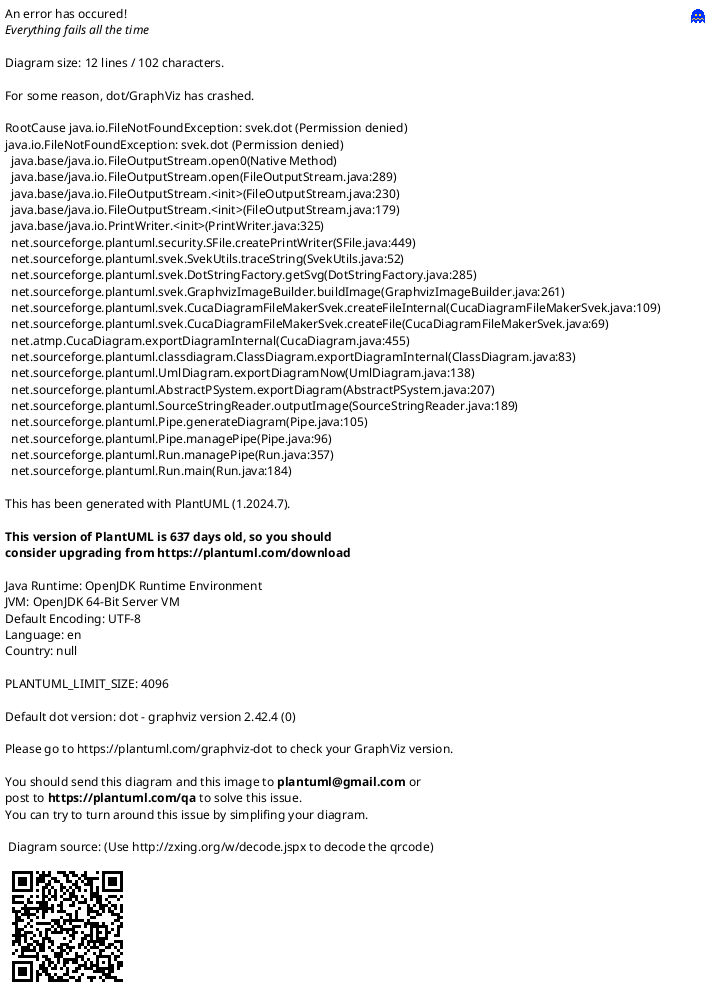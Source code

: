 {
  "sha1": "nsz6dsg3jeiubj46a1mlok8n3pigcpi",
  "insertion": {
    "when": "2024-06-04T17:28:38.993Z",
    "url": "https://github.com/plantuml/plantuml/issues/1353",
    "user": "plantuml@gmail.com"
  }
}
@startuml
!pragma svek_trace on
entity DEPT {
D1
}

entity EMP {
D2
}

EMP::D2 ||-o{ DEPT::D1
@enduml

